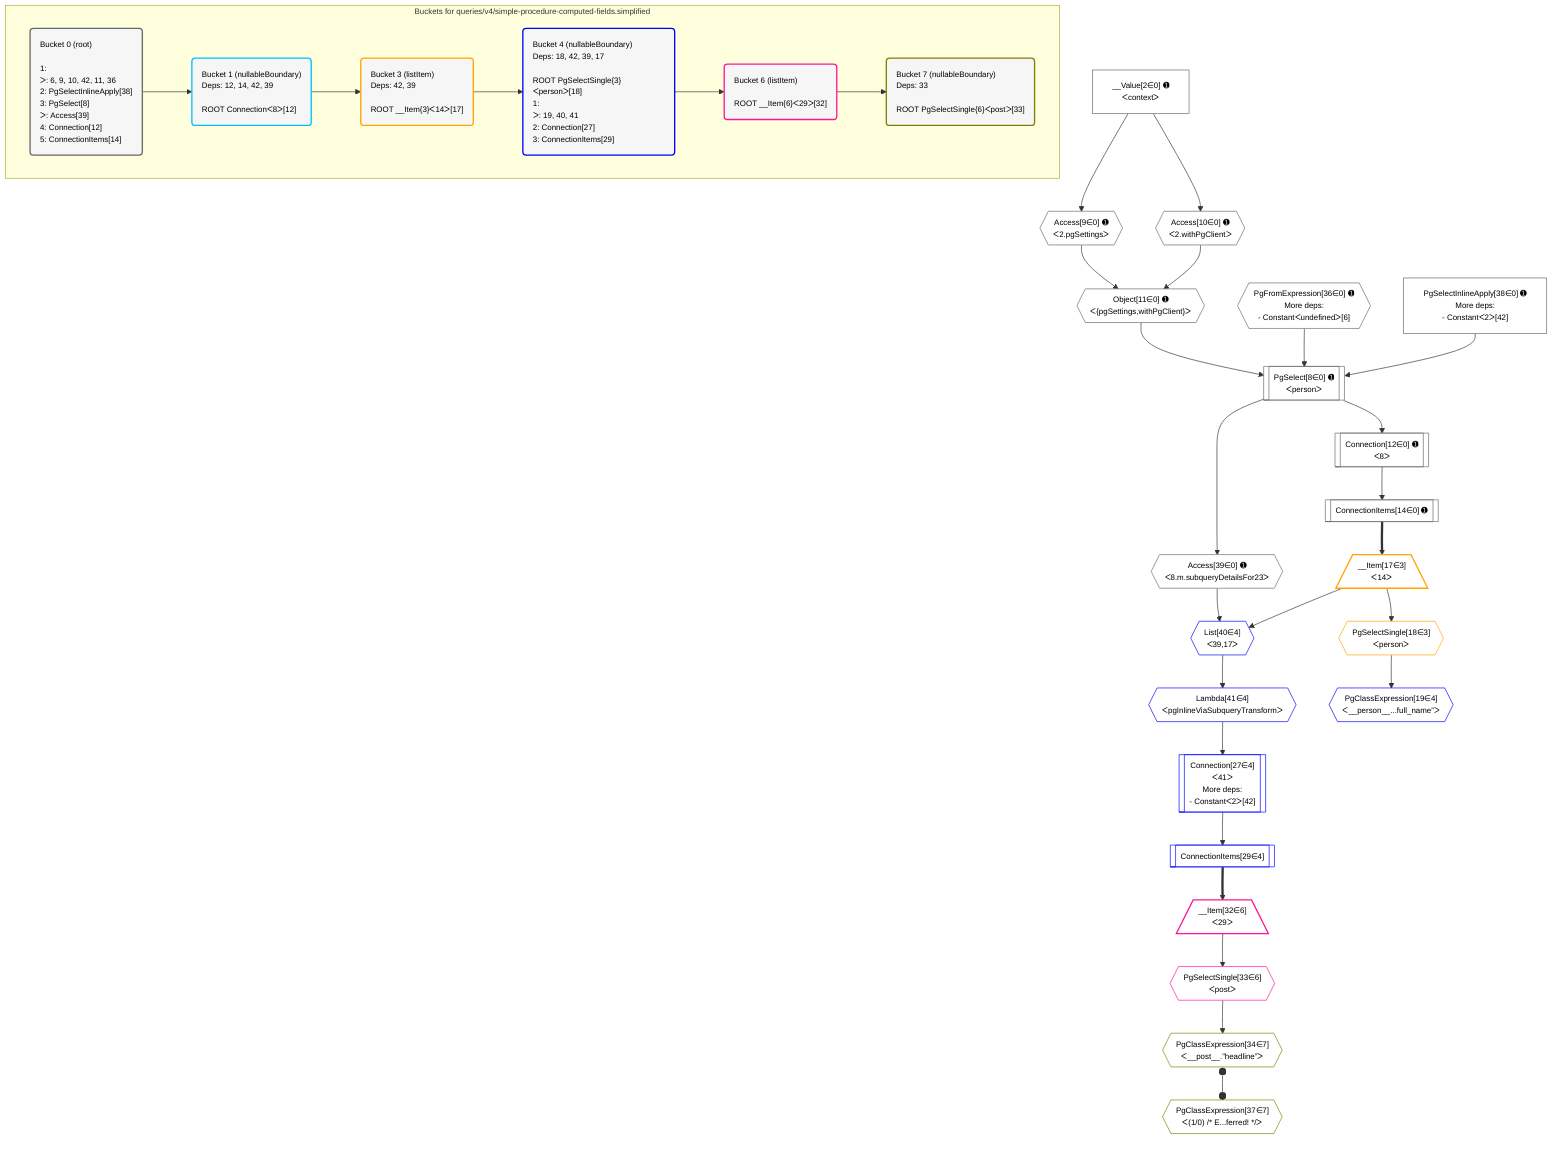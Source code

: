 %%{init: {'themeVariables': { 'fontSize': '12px'}}}%%
graph TD
    classDef path fill:#eee,stroke:#000,color:#000
    classDef plan fill:#fff,stroke-width:1px,color:#000
    classDef itemplan fill:#fff,stroke-width:2px,color:#000
    classDef unbatchedplan fill:#dff,stroke-width:1px,color:#000
    classDef sideeffectplan fill:#fcc,stroke-width:2px,color:#000
    classDef bucket fill:#f6f6f6,color:#000,stroke-width:2px,text-align:left

    subgraph "Buckets for queries/v4/simple-procedure-computed-fields.simplified"
    Bucket0("Bucket 0 (root)<br /><br />1: <br />ᐳ: 6, 9, 10, 42, 11, 36<br />2: PgSelectInlineApply[38]<br />3: PgSelect[8]<br />ᐳ: Access[39]<br />4: Connection[12]<br />5: ConnectionItems[14]"):::bucket
    Bucket1("Bucket 1 (nullableBoundary)<br />Deps: 12, 14, 42, 39<br /><br />ROOT Connectionᐸ8ᐳ[12]"):::bucket
    Bucket3("Bucket 3 (listItem)<br />Deps: 42, 39<br /><br />ROOT __Item{3}ᐸ14ᐳ[17]"):::bucket
    Bucket4("Bucket 4 (nullableBoundary)<br />Deps: 18, 42, 39, 17<br /><br />ROOT PgSelectSingle{3}ᐸpersonᐳ[18]<br />1: <br />ᐳ: 19, 40, 41<br />2: Connection[27]<br />3: ConnectionItems[29]"):::bucket
    Bucket6("Bucket 6 (listItem)<br /><br />ROOT __Item{6}ᐸ29ᐳ[32]"):::bucket
    Bucket7("Bucket 7 (nullableBoundary)<br />Deps: 33<br /><br />ROOT PgSelectSingle{6}ᐸpostᐳ[33]"):::bucket
    end
    Bucket0 --> Bucket1
    Bucket1 --> Bucket3
    Bucket3 --> Bucket4
    Bucket4 --> Bucket6
    Bucket6 --> Bucket7

    %% plan dependencies
    PgSelect8[["PgSelect[8∈0] ➊<br />ᐸpersonᐳ"]]:::plan
    Object11{{"Object[11∈0] ➊<br />ᐸ{pgSettings,withPgClient}ᐳ"}}:::plan
    PgFromExpression36{{"PgFromExpression[36∈0] ➊<br />More deps:<br />- Constantᐸundefinedᐳ[6]"}}:::plan
    PgSelectInlineApply38["PgSelectInlineApply[38∈0] ➊<br />More deps:<br />- Constantᐸ2ᐳ[42]"]:::plan
    Object11 & PgFromExpression36 & PgSelectInlineApply38 --> PgSelect8
    Access9{{"Access[9∈0] ➊<br />ᐸ2.pgSettingsᐳ"}}:::plan
    Access10{{"Access[10∈0] ➊<br />ᐸ2.withPgClientᐳ"}}:::plan
    Access9 & Access10 --> Object11
    __Value2["__Value[2∈0] ➊<br />ᐸcontextᐳ"]:::plan
    __Value2 --> Access9
    __Value2 --> Access10
    Connection12[["Connection[12∈0] ➊<br />ᐸ8ᐳ"]]:::plan
    PgSelect8 --> Connection12
    ConnectionItems14[["ConnectionItems[14∈0] ➊"]]:::plan
    Connection12 --> ConnectionItems14
    Access39{{"Access[39∈0] ➊<br />ᐸ8.m.subqueryDetailsFor23ᐳ"}}:::plan
    PgSelect8 --> Access39
    __Item17[/"__Item[17∈3]<br />ᐸ14ᐳ"\]:::itemplan
    ConnectionItems14 ==> __Item17
    PgSelectSingle18{{"PgSelectSingle[18∈3]<br />ᐸpersonᐳ"}}:::plan
    __Item17 --> PgSelectSingle18
    Connection27[["Connection[27∈4]<br />ᐸ41ᐳ<br />More deps:<br />- Constantᐸ2ᐳ[42]"]]:::plan
    Lambda41{{"Lambda[41∈4]<br />ᐸpgInlineViaSubqueryTransformᐳ"}}:::plan
    Lambda41 --> Connection27
    List40{{"List[40∈4]<br />ᐸ39,17ᐳ"}}:::plan
    Access39 & __Item17 --> List40
    PgClassExpression19{{"PgClassExpression[19∈4]<br />ᐸ__person__...full_name”ᐳ"}}:::plan
    PgSelectSingle18 --> PgClassExpression19
    ConnectionItems29[["ConnectionItems[29∈4]"]]:::plan
    Connection27 --> ConnectionItems29
    List40 --> Lambda41
    __Item32[/"__Item[32∈6]<br />ᐸ29ᐳ"\]:::itemplan
    ConnectionItems29 ==> __Item32
    PgSelectSingle33{{"PgSelectSingle[33∈6]<br />ᐸpostᐳ"}}:::plan
    __Item32 --> PgSelectSingle33
    PgClassExpression34{{"PgClassExpression[34∈7]<br />ᐸ__post__.”headline”ᐳ"}}:::plan
    PgSelectSingle33 --> PgClassExpression34
    PgClassExpression37{{"PgClassExpression[37∈7]<br />ᐸ(1/0) /* E...ferred! */ᐳ"}}:::plan
    PgClassExpression34 o--o PgClassExpression37

    %% define steps
    classDef bucket0 stroke:#696969
    class Bucket0,__Value2,PgSelect8,Access9,Access10,Object11,Connection12,ConnectionItems14,PgFromExpression36,PgSelectInlineApply38,Access39 bucket0
    classDef bucket1 stroke:#00bfff
    class Bucket1 bucket1
    classDef bucket3 stroke:#ffa500
    class Bucket3,__Item17,PgSelectSingle18 bucket3
    classDef bucket4 stroke:#0000ff
    class Bucket4,PgClassExpression19,Connection27,ConnectionItems29,List40,Lambda41 bucket4
    classDef bucket6 stroke:#ff1493
    class Bucket6,__Item32,PgSelectSingle33 bucket6
    classDef bucket7 stroke:#808000
    class Bucket7,PgClassExpression34,PgClassExpression37 bucket7